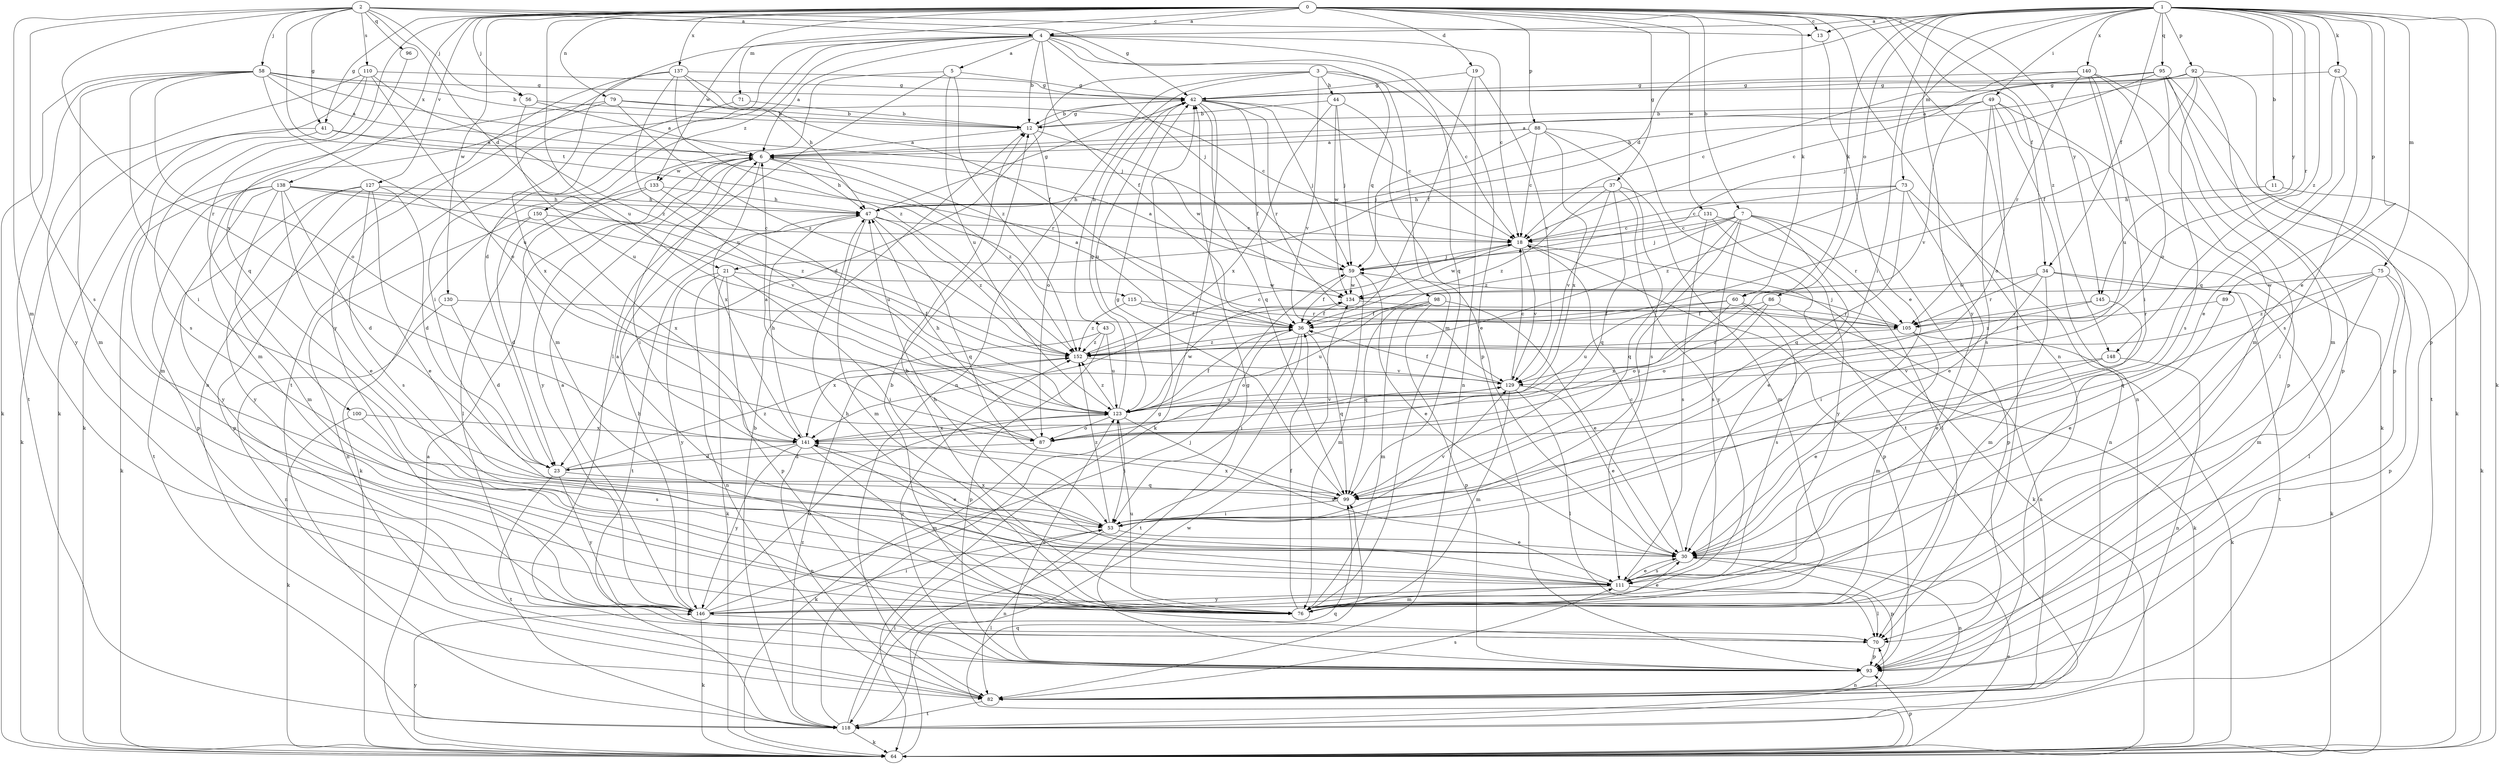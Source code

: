 strict digraph  {
0;
1;
2;
3;
4;
5;
6;
7;
11;
12;
13;
18;
19;
21;
23;
30;
34;
36;
37;
41;
42;
43;
44;
47;
49;
53;
56;
58;
59;
60;
62;
64;
70;
71;
73;
75;
76;
79;
82;
86;
87;
88;
89;
92;
93;
95;
96;
98;
99;
100;
105;
110;
111;
115;
118;
123;
127;
129;
130;
131;
133;
134;
137;
138;
140;
141;
145;
146;
148;
150;
152;
0 -> 4  [label=a];
0 -> 7  [label=b];
0 -> 13  [label=c];
0 -> 19  [label=d];
0 -> 34  [label=f];
0 -> 37  [label=g];
0 -> 41  [label=g];
0 -> 56  [label=j];
0 -> 60  [label=k];
0 -> 70  [label=l];
0 -> 71  [label=m];
0 -> 79  [label=n];
0 -> 82  [label=n];
0 -> 88  [label=p];
0 -> 100  [label=r];
0 -> 123  [label=u];
0 -> 127  [label=v];
0 -> 130  [label=w];
0 -> 131  [label=w];
0 -> 133  [label=w];
0 -> 137  [label=x];
0 -> 138  [label=x];
0 -> 145  [label=y];
0 -> 148  [label=z];
1 -> 4  [label=a];
1 -> 11  [label=b];
1 -> 13  [label=c];
1 -> 21  [label=d];
1 -> 30  [label=e];
1 -> 34  [label=f];
1 -> 49  [label=i];
1 -> 53  [label=i];
1 -> 60  [label=k];
1 -> 62  [label=k];
1 -> 64  [label=k];
1 -> 73  [label=m];
1 -> 75  [label=m];
1 -> 86  [label=o];
1 -> 89  [label=p];
1 -> 92  [label=p];
1 -> 93  [label=p];
1 -> 95  [label=q];
1 -> 105  [label=r];
1 -> 140  [label=x];
1 -> 145  [label=y];
1 -> 146  [label=y];
1 -> 148  [label=z];
2 -> 4  [label=a];
2 -> 13  [label=c];
2 -> 21  [label=d];
2 -> 41  [label=g];
2 -> 42  [label=g];
2 -> 56  [label=j];
2 -> 58  [label=j];
2 -> 76  [label=m];
2 -> 96  [label=q];
2 -> 110  [label=s];
2 -> 111  [label=s];
2 -> 115  [label=t];
2 -> 141  [label=x];
3 -> 18  [label=c];
3 -> 23  [label=d];
3 -> 43  [label=h];
3 -> 44  [label=h];
3 -> 82  [label=n];
3 -> 98  [label=q];
3 -> 129  [label=v];
4 -> 5  [label=a];
4 -> 6  [label=a];
4 -> 12  [label=b];
4 -> 18  [label=c];
4 -> 23  [label=d];
4 -> 36  [label=f];
4 -> 59  [label=j];
4 -> 76  [label=m];
4 -> 93  [label=p];
4 -> 99  [label=q];
4 -> 118  [label=t];
4 -> 146  [label=y];
4 -> 150  [label=z];
5 -> 42  [label=g];
5 -> 70  [label=l];
5 -> 76  [label=m];
5 -> 123  [label=u];
5 -> 152  [label=z];
6 -> 47  [label=h];
6 -> 53  [label=i];
6 -> 133  [label=w];
6 -> 141  [label=x];
6 -> 146  [label=y];
6 -> 152  [label=z];
7 -> 18  [label=c];
7 -> 30  [label=e];
7 -> 53  [label=i];
7 -> 59  [label=j];
7 -> 93  [label=p];
7 -> 99  [label=q];
7 -> 105  [label=r];
7 -> 111  [label=s];
7 -> 152  [label=z];
11 -> 47  [label=h];
11 -> 64  [label=k];
12 -> 6  [label=a];
12 -> 42  [label=g];
12 -> 87  [label=o];
12 -> 134  [label=w];
13 -> 30  [label=e];
18 -> 59  [label=j];
18 -> 64  [label=k];
18 -> 93  [label=p];
18 -> 129  [label=v];
18 -> 134  [label=w];
19 -> 36  [label=f];
19 -> 42  [label=g];
19 -> 82  [label=n];
19 -> 129  [label=v];
21 -> 53  [label=i];
21 -> 64  [label=k];
21 -> 82  [label=n];
21 -> 93  [label=p];
21 -> 134  [label=w];
21 -> 146  [label=y];
23 -> 99  [label=q];
23 -> 118  [label=t];
23 -> 146  [label=y];
23 -> 152  [label=z];
30 -> 6  [label=a];
30 -> 18  [label=c];
30 -> 82  [label=n];
30 -> 93  [label=p];
30 -> 111  [label=s];
34 -> 53  [label=i];
34 -> 64  [label=k];
34 -> 76  [label=m];
34 -> 105  [label=r];
34 -> 118  [label=t];
34 -> 134  [label=w];
36 -> 6  [label=a];
36 -> 53  [label=i];
36 -> 87  [label=o];
36 -> 99  [label=q];
36 -> 118  [label=t];
36 -> 152  [label=z];
37 -> 47  [label=h];
37 -> 76  [label=m];
37 -> 99  [label=q];
37 -> 129  [label=v];
37 -> 146  [label=y];
37 -> 152  [label=z];
41 -> 6  [label=a];
41 -> 64  [label=k];
41 -> 76  [label=m];
41 -> 105  [label=r];
42 -> 12  [label=b];
42 -> 18  [label=c];
42 -> 36  [label=f];
42 -> 59  [label=j];
42 -> 64  [label=k];
42 -> 99  [label=q];
42 -> 105  [label=r];
42 -> 123  [label=u];
43 -> 93  [label=p];
43 -> 123  [label=u];
43 -> 141  [label=x];
43 -> 152  [label=z];
44 -> 12  [label=b];
44 -> 30  [label=e];
44 -> 59  [label=j];
44 -> 134  [label=w];
44 -> 141  [label=x];
47 -> 18  [label=c];
47 -> 42  [label=g];
47 -> 76  [label=m];
47 -> 99  [label=q];
47 -> 118  [label=t];
47 -> 152  [label=z];
49 -> 6  [label=a];
49 -> 12  [label=b];
49 -> 64  [label=k];
49 -> 82  [label=n];
49 -> 87  [label=o];
49 -> 93  [label=p];
49 -> 111  [label=s];
49 -> 129  [label=v];
53 -> 30  [label=e];
53 -> 82  [label=n];
53 -> 129  [label=v];
53 -> 141  [label=x];
53 -> 152  [label=z];
56 -> 6  [label=a];
56 -> 12  [label=b];
56 -> 123  [label=u];
58 -> 6  [label=a];
58 -> 12  [label=b];
58 -> 42  [label=g];
58 -> 53  [label=i];
58 -> 59  [label=j];
58 -> 64  [label=k];
58 -> 76  [label=m];
58 -> 87  [label=o];
58 -> 118  [label=t];
58 -> 123  [label=u];
59 -> 6  [label=a];
59 -> 30  [label=e];
59 -> 36  [label=f];
59 -> 76  [label=m];
59 -> 134  [label=w];
60 -> 36  [label=f];
60 -> 64  [label=k];
60 -> 87  [label=o];
60 -> 111  [label=s];
60 -> 123  [label=u];
62 -> 30  [label=e];
62 -> 42  [label=g];
62 -> 99  [label=q];
62 -> 111  [label=s];
64 -> 6  [label=a];
64 -> 30  [label=e];
64 -> 93  [label=p];
64 -> 99  [label=q];
64 -> 134  [label=w];
64 -> 146  [label=y];
70 -> 12  [label=b];
70 -> 93  [label=p];
71 -> 12  [label=b];
71 -> 141  [label=x];
73 -> 18  [label=c];
73 -> 30  [label=e];
73 -> 47  [label=h];
73 -> 82  [label=n];
73 -> 99  [label=q];
73 -> 152  [label=z];
75 -> 70  [label=l];
75 -> 76  [label=m];
75 -> 93  [label=p];
75 -> 99  [label=q];
75 -> 134  [label=w];
75 -> 152  [label=z];
76 -> 12  [label=b];
76 -> 30  [label=e];
76 -> 36  [label=f];
76 -> 47  [label=h];
76 -> 123  [label=u];
79 -> 12  [label=b];
79 -> 18  [label=c];
79 -> 64  [label=k];
79 -> 76  [label=m];
79 -> 152  [label=z];
82 -> 111  [label=s];
82 -> 118  [label=t];
86 -> 36  [label=f];
86 -> 82  [label=n];
86 -> 87  [label=o];
86 -> 141  [label=x];
87 -> 6  [label=a];
87 -> 23  [label=d];
87 -> 47  [label=h];
87 -> 64  [label=k];
88 -> 6  [label=a];
88 -> 18  [label=c];
88 -> 59  [label=j];
88 -> 111  [label=s];
88 -> 118  [label=t];
88 -> 141  [label=x];
89 -> 30  [label=e];
89 -> 105  [label=r];
92 -> 6  [label=a];
92 -> 36  [label=f];
92 -> 42  [label=g];
92 -> 47  [label=h];
92 -> 76  [label=m];
92 -> 93  [label=p];
92 -> 111  [label=s];
93 -> 42  [label=g];
93 -> 82  [label=n];
93 -> 123  [label=u];
93 -> 152  [label=z];
95 -> 18  [label=c];
95 -> 42  [label=g];
95 -> 59  [label=j];
95 -> 64  [label=k];
95 -> 76  [label=m];
95 -> 93  [label=p];
95 -> 118  [label=t];
96 -> 99  [label=q];
98 -> 30  [label=e];
98 -> 36  [label=f];
98 -> 76  [label=m];
98 -> 93  [label=p];
98 -> 99  [label=q];
98 -> 123  [label=u];
99 -> 42  [label=g];
99 -> 53  [label=i];
99 -> 141  [label=x];
100 -> 64  [label=k];
100 -> 111  [label=s];
100 -> 141  [label=x];
105 -> 59  [label=j];
105 -> 64  [label=k];
105 -> 76  [label=m];
105 -> 152  [label=z];
110 -> 42  [label=g];
110 -> 64  [label=k];
110 -> 87  [label=o];
110 -> 111  [label=s];
110 -> 146  [label=y];
110 -> 152  [label=z];
111 -> 30  [label=e];
111 -> 47  [label=h];
111 -> 70  [label=l];
111 -> 76  [label=m];
111 -> 146  [label=y];
115 -> 36  [label=f];
115 -> 105  [label=r];
115 -> 152  [label=z];
118 -> 12  [label=b];
118 -> 42  [label=g];
118 -> 53  [label=i];
118 -> 64  [label=k];
118 -> 70  [label=l];
118 -> 99  [label=q];
118 -> 152  [label=z];
123 -> 36  [label=f];
123 -> 42  [label=g];
123 -> 53  [label=i];
123 -> 87  [label=o];
123 -> 111  [label=s];
123 -> 129  [label=v];
123 -> 134  [label=w];
123 -> 141  [label=x];
123 -> 152  [label=z];
127 -> 23  [label=d];
127 -> 30  [label=e];
127 -> 47  [label=h];
127 -> 93  [label=p];
127 -> 111  [label=s];
127 -> 118  [label=t];
127 -> 146  [label=y];
129 -> 18  [label=c];
129 -> 30  [label=e];
129 -> 36  [label=f];
129 -> 70  [label=l];
129 -> 76  [label=m];
129 -> 123  [label=u];
130 -> 23  [label=d];
130 -> 36  [label=f];
130 -> 82  [label=n];
131 -> 18  [label=c];
131 -> 70  [label=l];
131 -> 111  [label=s];
131 -> 146  [label=y];
133 -> 47  [label=h];
133 -> 64  [label=k];
133 -> 70  [label=l];
133 -> 123  [label=u];
134 -> 36  [label=f];
134 -> 105  [label=r];
137 -> 36  [label=f];
137 -> 42  [label=g];
137 -> 47  [label=h];
137 -> 53  [label=i];
137 -> 82  [label=n];
137 -> 123  [label=u];
137 -> 152  [label=z];
138 -> 23  [label=d];
138 -> 30  [label=e];
138 -> 47  [label=h];
138 -> 64  [label=k];
138 -> 76  [label=m];
138 -> 93  [label=p];
138 -> 129  [label=v];
138 -> 146  [label=y];
138 -> 152  [label=z];
140 -> 18  [label=c];
140 -> 42  [label=g];
140 -> 53  [label=i];
140 -> 70  [label=l];
140 -> 87  [label=o];
140 -> 105  [label=r];
140 -> 123  [label=u];
141 -> 23  [label=d];
141 -> 30  [label=e];
141 -> 47  [label=h];
141 -> 76  [label=m];
141 -> 82  [label=n];
141 -> 146  [label=y];
145 -> 30  [label=e];
145 -> 105  [label=r];
145 -> 152  [label=z];
146 -> 6  [label=a];
146 -> 47  [label=h];
146 -> 53  [label=i];
146 -> 59  [label=j];
146 -> 64  [label=k];
146 -> 70  [label=l];
146 -> 123  [label=u];
148 -> 30  [label=e];
148 -> 82  [label=n];
148 -> 129  [label=v];
150 -> 18  [label=c];
150 -> 23  [label=d];
150 -> 82  [label=n];
150 -> 141  [label=x];
152 -> 18  [label=c];
152 -> 129  [label=v];
}

